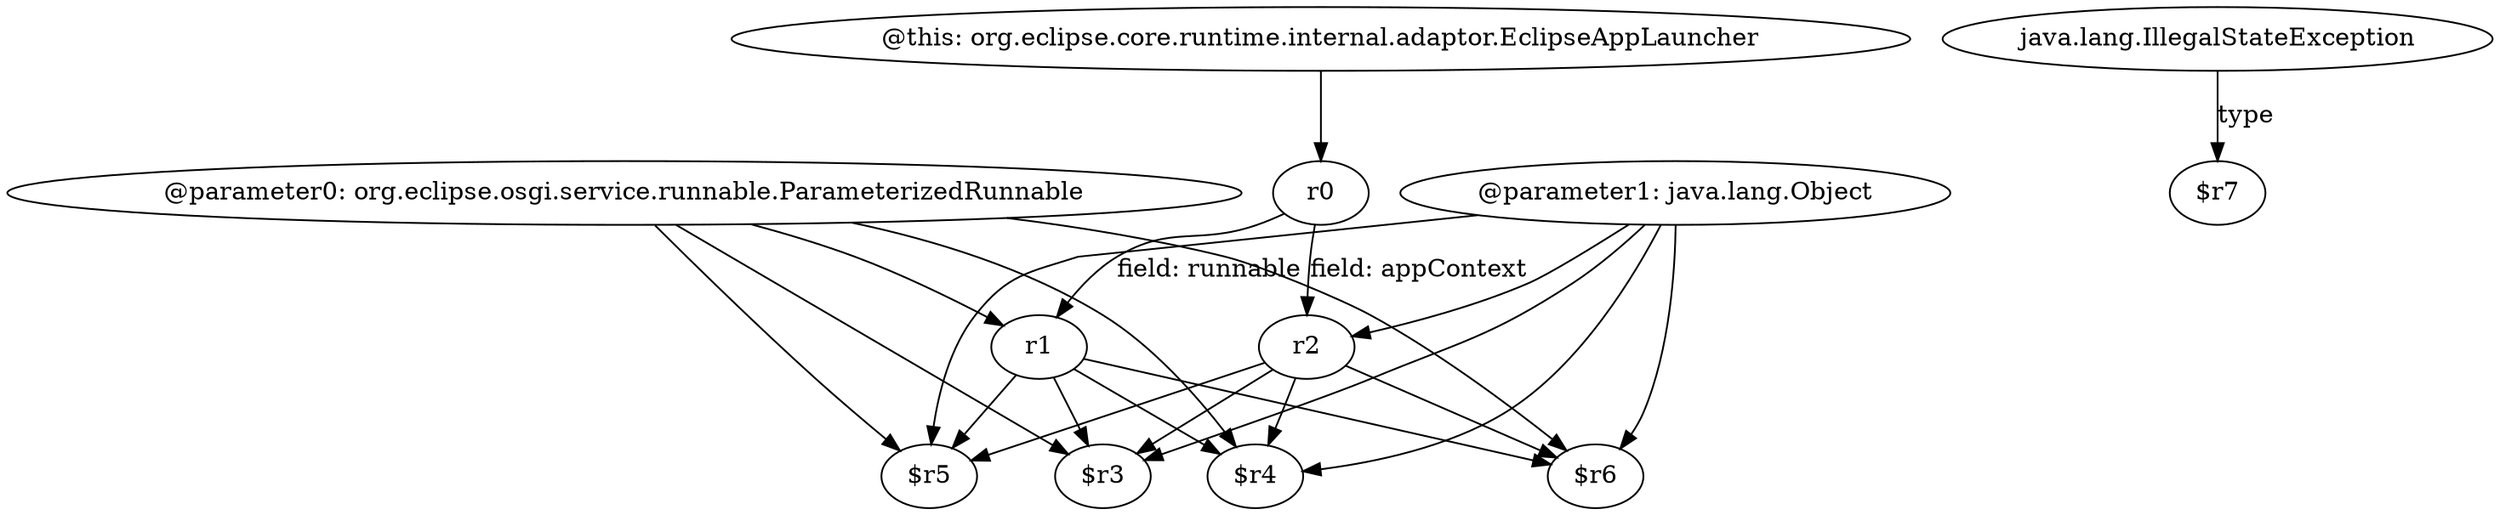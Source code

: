 digraph g {
0[label="@parameter1: java.lang.Object"]
1[label="r2"]
0->1[label=""]
2[label="$r3"]
0->2[label=""]
3[label="$r6"]
1->3[label=""]
4[label="$r5"]
0->4[label=""]
0->3[label=""]
5[label="@this: org.eclipse.core.runtime.internal.adaptor.EclipseAppLauncher"]
6[label="r0"]
5->6[label=""]
1->4[label=""]
7[label="java.lang.IllegalStateException"]
8[label="$r7"]
7->8[label="type"]
9[label="@parameter0: org.eclipse.osgi.service.runnable.ParameterizedRunnable"]
10[label="r1"]
9->10[label=""]
9->3[label=""]
11[label="$r4"]
10->11[label=""]
1->11[label=""]
9->11[label=""]
10->4[label=""]
9->4[label=""]
10->2[label=""]
10->3[label=""]
6->1[label="field: appContext"]
1->2[label=""]
9->2[label=""]
6->10[label="field: runnable"]
0->11[label=""]
}
